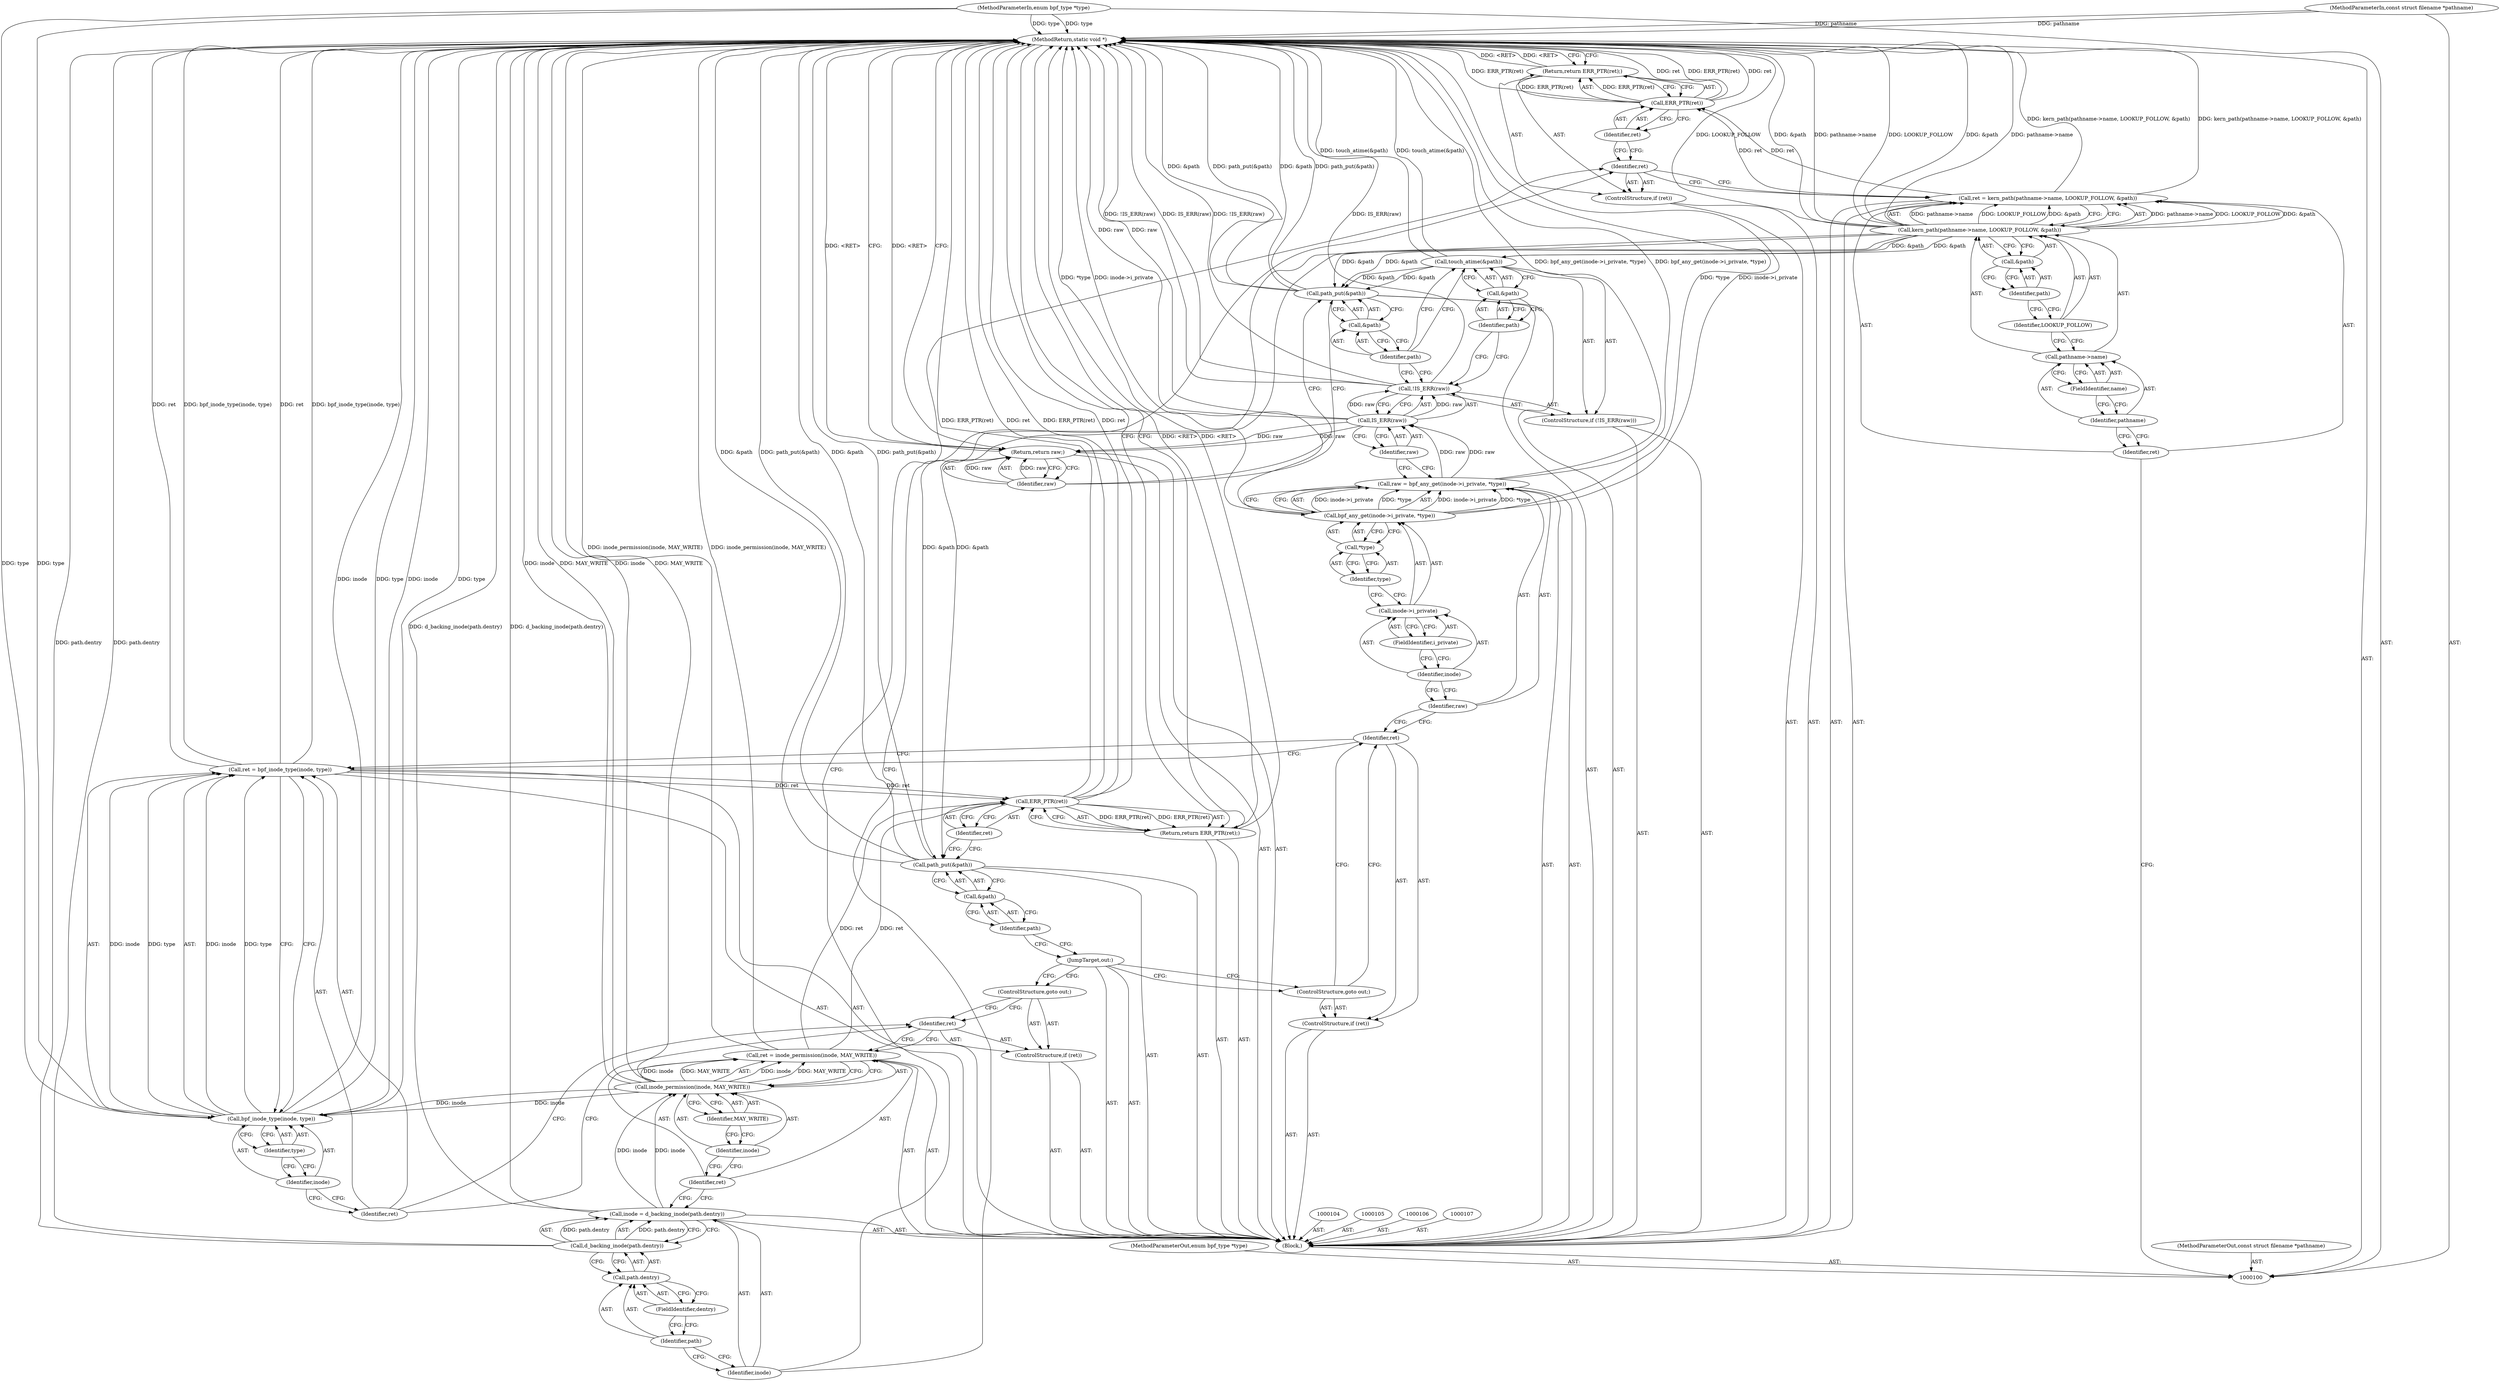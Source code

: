 digraph "0_linux_92117d8443bc5afacc8d5ba82e541946310f106e_0" {
"1000171" [label="(MethodReturn,static void *)"];
"1000101" [label="(MethodParameterIn,const struct filename *pathname)"];
"1000250" [label="(MethodParameterOut,const struct filename *pathname)"];
"1000117" [label="(ControlStructure,if (ret))"];
"1000118" [label="(Identifier,ret)"];
"1000121" [label="(Identifier,ret)"];
"1000119" [label="(Return,return ERR_PTR(ret);)"];
"1000120" [label="(Call,ERR_PTR(ret))"];
"1000122" [label="(Call,inode = d_backing_inode(path.dentry))"];
"1000123" [label="(Identifier,inode)"];
"1000125" [label="(Call,path.dentry)"];
"1000126" [label="(Identifier,path)"];
"1000127" [label="(FieldIdentifier,dentry)"];
"1000124" [label="(Call,d_backing_inode(path.dentry))"];
"1000128" [label="(Call,ret = inode_permission(inode, MAY_WRITE))"];
"1000129" [label="(Identifier,ret)"];
"1000131" [label="(Identifier,inode)"];
"1000132" [label="(Identifier,MAY_WRITE)"];
"1000130" [label="(Call,inode_permission(inode, MAY_WRITE))"];
"1000133" [label="(ControlStructure,if (ret))"];
"1000134" [label="(Identifier,ret)"];
"1000135" [label="(ControlStructure,goto out;)"];
"1000136" [label="(Call,ret = bpf_inode_type(inode, type))"];
"1000137" [label="(Identifier,ret)"];
"1000139" [label="(Identifier,inode)"];
"1000140" [label="(Identifier,type)"];
"1000138" [label="(Call,bpf_inode_type(inode, type))"];
"1000141" [label="(ControlStructure,if (ret))"];
"1000142" [label="(Identifier,ret)"];
"1000102" [label="(MethodParameterIn,enum bpf_type *type)"];
"1000251" [label="(MethodParameterOut,enum bpf_type *type)"];
"1000143" [label="(ControlStructure,goto out;)"];
"1000144" [label="(Call,raw = bpf_any_get(inode->i_private, *type))"];
"1000145" [label="(Identifier,raw)"];
"1000147" [label="(Call,inode->i_private)"];
"1000148" [label="(Identifier,inode)"];
"1000149" [label="(FieldIdentifier,i_private)"];
"1000150" [label="(Call,*type)"];
"1000151" [label="(Identifier,type)"];
"1000146" [label="(Call,bpf_any_get(inode->i_private, *type))"];
"1000152" [label="(ControlStructure,if (!IS_ERR(raw)))"];
"1000155" [label="(Identifier,raw)"];
"1000153" [label="(Call,!IS_ERR(raw))"];
"1000154" [label="(Call,IS_ERR(raw))"];
"1000157" [label="(Call,&path)"];
"1000158" [label="(Identifier,path)"];
"1000156" [label="(Call,touch_atime(&path))"];
"1000160" [label="(Call,&path)"];
"1000161" [label="(Identifier,path)"];
"1000159" [label="(Call,path_put(&path))"];
"1000162" [label="(Return,return raw;)"];
"1000163" [label="(Identifier,raw)"];
"1000164" [label="(JumpTarget,out:)"];
"1000165" [label="(Call,path_put(&path))"];
"1000166" [label="(Call,&path)"];
"1000167" [label="(Identifier,path)"];
"1000103" [label="(Block,)"];
"1000168" [label="(Return,return ERR_PTR(ret);)"];
"1000170" [label="(Identifier,ret)"];
"1000169" [label="(Call,ERR_PTR(ret))"];
"1000108" [label="(Call,ret = kern_path(pathname->name, LOOKUP_FOLLOW, &path))"];
"1000109" [label="(Identifier,ret)"];
"1000111" [label="(Call,pathname->name)"];
"1000112" [label="(Identifier,pathname)"];
"1000113" [label="(FieldIdentifier,name)"];
"1000114" [label="(Identifier,LOOKUP_FOLLOW)"];
"1000115" [label="(Call,&path)"];
"1000116" [label="(Identifier,path)"];
"1000110" [label="(Call,kern_path(pathname->name, LOOKUP_FOLLOW, &path))"];
"1000171" -> "1000100"  [label="AST: "];
"1000171" -> "1000119"  [label="CFG: "];
"1000171" -> "1000162"  [label="CFG: "];
"1000171" -> "1000168"  [label="CFG: "];
"1000168" -> "1000171"  [label="DDG: <RET>"];
"1000119" -> "1000171"  [label="DDG: <RET>"];
"1000162" -> "1000171"  [label="DDG: <RET>"];
"1000159" -> "1000171"  [label="DDG: path_put(&path)"];
"1000159" -> "1000171"  [label="DDG: &path"];
"1000128" -> "1000171"  [label="DDG: inode_permission(inode, MAY_WRITE)"];
"1000124" -> "1000171"  [label="DDG: path.dentry"];
"1000169" -> "1000171"  [label="DDG: ERR_PTR(ret)"];
"1000169" -> "1000171"  [label="DDG: ret"];
"1000153" -> "1000171"  [label="DDG: !IS_ERR(raw)"];
"1000153" -> "1000171"  [label="DDG: IS_ERR(raw)"];
"1000102" -> "1000171"  [label="DDG: type"];
"1000144" -> "1000171"  [label="DDG: bpf_any_get(inode->i_private, *type)"];
"1000136" -> "1000171"  [label="DDG: ret"];
"1000136" -> "1000171"  [label="DDG: bpf_inode_type(inode, type)"];
"1000110" -> "1000171"  [label="DDG: LOOKUP_FOLLOW"];
"1000110" -> "1000171"  [label="DDG: &path"];
"1000110" -> "1000171"  [label="DDG: pathname->name"];
"1000130" -> "1000171"  [label="DDG: MAY_WRITE"];
"1000130" -> "1000171"  [label="DDG: inode"];
"1000138" -> "1000171"  [label="DDG: inode"];
"1000138" -> "1000171"  [label="DDG: type"];
"1000165" -> "1000171"  [label="DDG: &path"];
"1000165" -> "1000171"  [label="DDG: path_put(&path)"];
"1000154" -> "1000171"  [label="DDG: raw"];
"1000120" -> "1000171"  [label="DDG: ret"];
"1000120" -> "1000171"  [label="DDG: ERR_PTR(ret)"];
"1000101" -> "1000171"  [label="DDG: pathname"];
"1000108" -> "1000171"  [label="DDG: kern_path(pathname->name, LOOKUP_FOLLOW, &path)"];
"1000146" -> "1000171"  [label="DDG: *type"];
"1000146" -> "1000171"  [label="DDG: inode->i_private"];
"1000156" -> "1000171"  [label="DDG: touch_atime(&path)"];
"1000122" -> "1000171"  [label="DDG: d_backing_inode(path.dentry)"];
"1000101" -> "1000100"  [label="AST: "];
"1000101" -> "1000171"  [label="DDG: pathname"];
"1000250" -> "1000100"  [label="AST: "];
"1000117" -> "1000103"  [label="AST: "];
"1000118" -> "1000117"  [label="AST: "];
"1000119" -> "1000117"  [label="AST: "];
"1000118" -> "1000117"  [label="AST: "];
"1000118" -> "1000108"  [label="CFG: "];
"1000121" -> "1000118"  [label="CFG: "];
"1000123" -> "1000118"  [label="CFG: "];
"1000121" -> "1000120"  [label="AST: "];
"1000121" -> "1000118"  [label="CFG: "];
"1000120" -> "1000121"  [label="CFG: "];
"1000119" -> "1000117"  [label="AST: "];
"1000119" -> "1000120"  [label="CFG: "];
"1000120" -> "1000119"  [label="AST: "];
"1000171" -> "1000119"  [label="CFG: "];
"1000119" -> "1000171"  [label="DDG: <RET>"];
"1000120" -> "1000119"  [label="DDG: ERR_PTR(ret)"];
"1000120" -> "1000119"  [label="AST: "];
"1000120" -> "1000121"  [label="CFG: "];
"1000121" -> "1000120"  [label="AST: "];
"1000119" -> "1000120"  [label="CFG: "];
"1000120" -> "1000171"  [label="DDG: ret"];
"1000120" -> "1000171"  [label="DDG: ERR_PTR(ret)"];
"1000120" -> "1000119"  [label="DDG: ERR_PTR(ret)"];
"1000108" -> "1000120"  [label="DDG: ret"];
"1000122" -> "1000103"  [label="AST: "];
"1000122" -> "1000124"  [label="CFG: "];
"1000123" -> "1000122"  [label="AST: "];
"1000124" -> "1000122"  [label="AST: "];
"1000129" -> "1000122"  [label="CFG: "];
"1000122" -> "1000171"  [label="DDG: d_backing_inode(path.dentry)"];
"1000124" -> "1000122"  [label="DDG: path.dentry"];
"1000122" -> "1000130"  [label="DDG: inode"];
"1000123" -> "1000122"  [label="AST: "];
"1000123" -> "1000118"  [label="CFG: "];
"1000126" -> "1000123"  [label="CFG: "];
"1000125" -> "1000124"  [label="AST: "];
"1000125" -> "1000127"  [label="CFG: "];
"1000126" -> "1000125"  [label="AST: "];
"1000127" -> "1000125"  [label="AST: "];
"1000124" -> "1000125"  [label="CFG: "];
"1000126" -> "1000125"  [label="AST: "];
"1000126" -> "1000123"  [label="CFG: "];
"1000127" -> "1000126"  [label="CFG: "];
"1000127" -> "1000125"  [label="AST: "];
"1000127" -> "1000126"  [label="CFG: "];
"1000125" -> "1000127"  [label="CFG: "];
"1000124" -> "1000122"  [label="AST: "];
"1000124" -> "1000125"  [label="CFG: "];
"1000125" -> "1000124"  [label="AST: "];
"1000122" -> "1000124"  [label="CFG: "];
"1000124" -> "1000171"  [label="DDG: path.dentry"];
"1000124" -> "1000122"  [label="DDG: path.dentry"];
"1000128" -> "1000103"  [label="AST: "];
"1000128" -> "1000130"  [label="CFG: "];
"1000129" -> "1000128"  [label="AST: "];
"1000130" -> "1000128"  [label="AST: "];
"1000134" -> "1000128"  [label="CFG: "];
"1000128" -> "1000171"  [label="DDG: inode_permission(inode, MAY_WRITE)"];
"1000130" -> "1000128"  [label="DDG: inode"];
"1000130" -> "1000128"  [label="DDG: MAY_WRITE"];
"1000128" -> "1000169"  [label="DDG: ret"];
"1000129" -> "1000128"  [label="AST: "];
"1000129" -> "1000122"  [label="CFG: "];
"1000131" -> "1000129"  [label="CFG: "];
"1000131" -> "1000130"  [label="AST: "];
"1000131" -> "1000129"  [label="CFG: "];
"1000132" -> "1000131"  [label="CFG: "];
"1000132" -> "1000130"  [label="AST: "];
"1000132" -> "1000131"  [label="CFG: "];
"1000130" -> "1000132"  [label="CFG: "];
"1000130" -> "1000128"  [label="AST: "];
"1000130" -> "1000132"  [label="CFG: "];
"1000131" -> "1000130"  [label="AST: "];
"1000132" -> "1000130"  [label="AST: "];
"1000128" -> "1000130"  [label="CFG: "];
"1000130" -> "1000171"  [label="DDG: MAY_WRITE"];
"1000130" -> "1000171"  [label="DDG: inode"];
"1000130" -> "1000128"  [label="DDG: inode"];
"1000130" -> "1000128"  [label="DDG: MAY_WRITE"];
"1000122" -> "1000130"  [label="DDG: inode"];
"1000130" -> "1000138"  [label="DDG: inode"];
"1000133" -> "1000103"  [label="AST: "];
"1000134" -> "1000133"  [label="AST: "];
"1000135" -> "1000133"  [label="AST: "];
"1000134" -> "1000133"  [label="AST: "];
"1000134" -> "1000128"  [label="CFG: "];
"1000135" -> "1000134"  [label="CFG: "];
"1000137" -> "1000134"  [label="CFG: "];
"1000135" -> "1000133"  [label="AST: "];
"1000135" -> "1000134"  [label="CFG: "];
"1000164" -> "1000135"  [label="CFG: "];
"1000136" -> "1000103"  [label="AST: "];
"1000136" -> "1000138"  [label="CFG: "];
"1000137" -> "1000136"  [label="AST: "];
"1000138" -> "1000136"  [label="AST: "];
"1000142" -> "1000136"  [label="CFG: "];
"1000136" -> "1000171"  [label="DDG: ret"];
"1000136" -> "1000171"  [label="DDG: bpf_inode_type(inode, type)"];
"1000138" -> "1000136"  [label="DDG: inode"];
"1000138" -> "1000136"  [label="DDG: type"];
"1000136" -> "1000169"  [label="DDG: ret"];
"1000137" -> "1000136"  [label="AST: "];
"1000137" -> "1000134"  [label="CFG: "];
"1000139" -> "1000137"  [label="CFG: "];
"1000139" -> "1000138"  [label="AST: "];
"1000139" -> "1000137"  [label="CFG: "];
"1000140" -> "1000139"  [label="CFG: "];
"1000140" -> "1000138"  [label="AST: "];
"1000140" -> "1000139"  [label="CFG: "];
"1000138" -> "1000140"  [label="CFG: "];
"1000138" -> "1000136"  [label="AST: "];
"1000138" -> "1000140"  [label="CFG: "];
"1000139" -> "1000138"  [label="AST: "];
"1000140" -> "1000138"  [label="AST: "];
"1000136" -> "1000138"  [label="CFG: "];
"1000138" -> "1000171"  [label="DDG: inode"];
"1000138" -> "1000171"  [label="DDG: type"];
"1000138" -> "1000136"  [label="DDG: inode"];
"1000138" -> "1000136"  [label="DDG: type"];
"1000130" -> "1000138"  [label="DDG: inode"];
"1000102" -> "1000138"  [label="DDG: type"];
"1000141" -> "1000103"  [label="AST: "];
"1000142" -> "1000141"  [label="AST: "];
"1000143" -> "1000141"  [label="AST: "];
"1000142" -> "1000141"  [label="AST: "];
"1000142" -> "1000136"  [label="CFG: "];
"1000143" -> "1000142"  [label="CFG: "];
"1000145" -> "1000142"  [label="CFG: "];
"1000102" -> "1000100"  [label="AST: "];
"1000102" -> "1000171"  [label="DDG: type"];
"1000102" -> "1000138"  [label="DDG: type"];
"1000251" -> "1000100"  [label="AST: "];
"1000143" -> "1000141"  [label="AST: "];
"1000143" -> "1000142"  [label="CFG: "];
"1000164" -> "1000143"  [label="CFG: "];
"1000144" -> "1000103"  [label="AST: "];
"1000144" -> "1000146"  [label="CFG: "];
"1000145" -> "1000144"  [label="AST: "];
"1000146" -> "1000144"  [label="AST: "];
"1000155" -> "1000144"  [label="CFG: "];
"1000144" -> "1000171"  [label="DDG: bpf_any_get(inode->i_private, *type)"];
"1000146" -> "1000144"  [label="DDG: inode->i_private"];
"1000146" -> "1000144"  [label="DDG: *type"];
"1000144" -> "1000154"  [label="DDG: raw"];
"1000145" -> "1000144"  [label="AST: "];
"1000145" -> "1000142"  [label="CFG: "];
"1000148" -> "1000145"  [label="CFG: "];
"1000147" -> "1000146"  [label="AST: "];
"1000147" -> "1000149"  [label="CFG: "];
"1000148" -> "1000147"  [label="AST: "];
"1000149" -> "1000147"  [label="AST: "];
"1000151" -> "1000147"  [label="CFG: "];
"1000148" -> "1000147"  [label="AST: "];
"1000148" -> "1000145"  [label="CFG: "];
"1000149" -> "1000148"  [label="CFG: "];
"1000149" -> "1000147"  [label="AST: "];
"1000149" -> "1000148"  [label="CFG: "];
"1000147" -> "1000149"  [label="CFG: "];
"1000150" -> "1000146"  [label="AST: "];
"1000150" -> "1000151"  [label="CFG: "];
"1000151" -> "1000150"  [label="AST: "];
"1000146" -> "1000150"  [label="CFG: "];
"1000151" -> "1000150"  [label="AST: "];
"1000151" -> "1000147"  [label="CFG: "];
"1000150" -> "1000151"  [label="CFG: "];
"1000146" -> "1000144"  [label="AST: "];
"1000146" -> "1000150"  [label="CFG: "];
"1000147" -> "1000146"  [label="AST: "];
"1000150" -> "1000146"  [label="AST: "];
"1000144" -> "1000146"  [label="CFG: "];
"1000146" -> "1000171"  [label="DDG: *type"];
"1000146" -> "1000171"  [label="DDG: inode->i_private"];
"1000146" -> "1000144"  [label="DDG: inode->i_private"];
"1000146" -> "1000144"  [label="DDG: *type"];
"1000152" -> "1000103"  [label="AST: "];
"1000153" -> "1000152"  [label="AST: "];
"1000156" -> "1000152"  [label="AST: "];
"1000155" -> "1000154"  [label="AST: "];
"1000155" -> "1000144"  [label="CFG: "];
"1000154" -> "1000155"  [label="CFG: "];
"1000153" -> "1000152"  [label="AST: "];
"1000153" -> "1000154"  [label="CFG: "];
"1000154" -> "1000153"  [label="AST: "];
"1000158" -> "1000153"  [label="CFG: "];
"1000161" -> "1000153"  [label="CFG: "];
"1000153" -> "1000171"  [label="DDG: !IS_ERR(raw)"];
"1000153" -> "1000171"  [label="DDG: IS_ERR(raw)"];
"1000154" -> "1000153"  [label="DDG: raw"];
"1000154" -> "1000153"  [label="AST: "];
"1000154" -> "1000155"  [label="CFG: "];
"1000155" -> "1000154"  [label="AST: "];
"1000153" -> "1000154"  [label="CFG: "];
"1000154" -> "1000171"  [label="DDG: raw"];
"1000154" -> "1000153"  [label="DDG: raw"];
"1000144" -> "1000154"  [label="DDG: raw"];
"1000154" -> "1000162"  [label="DDG: raw"];
"1000157" -> "1000156"  [label="AST: "];
"1000157" -> "1000158"  [label="CFG: "];
"1000158" -> "1000157"  [label="AST: "];
"1000156" -> "1000157"  [label="CFG: "];
"1000158" -> "1000157"  [label="AST: "];
"1000158" -> "1000153"  [label="CFG: "];
"1000157" -> "1000158"  [label="CFG: "];
"1000156" -> "1000152"  [label="AST: "];
"1000156" -> "1000157"  [label="CFG: "];
"1000157" -> "1000156"  [label="AST: "];
"1000161" -> "1000156"  [label="CFG: "];
"1000156" -> "1000171"  [label="DDG: touch_atime(&path)"];
"1000110" -> "1000156"  [label="DDG: &path"];
"1000156" -> "1000159"  [label="DDG: &path"];
"1000160" -> "1000159"  [label="AST: "];
"1000160" -> "1000161"  [label="CFG: "];
"1000161" -> "1000160"  [label="AST: "];
"1000159" -> "1000160"  [label="CFG: "];
"1000161" -> "1000160"  [label="AST: "];
"1000161" -> "1000156"  [label="CFG: "];
"1000161" -> "1000153"  [label="CFG: "];
"1000160" -> "1000161"  [label="CFG: "];
"1000159" -> "1000103"  [label="AST: "];
"1000159" -> "1000160"  [label="CFG: "];
"1000160" -> "1000159"  [label="AST: "];
"1000163" -> "1000159"  [label="CFG: "];
"1000159" -> "1000171"  [label="DDG: path_put(&path)"];
"1000159" -> "1000171"  [label="DDG: &path"];
"1000156" -> "1000159"  [label="DDG: &path"];
"1000110" -> "1000159"  [label="DDG: &path"];
"1000162" -> "1000103"  [label="AST: "];
"1000162" -> "1000163"  [label="CFG: "];
"1000163" -> "1000162"  [label="AST: "];
"1000171" -> "1000162"  [label="CFG: "];
"1000162" -> "1000171"  [label="DDG: <RET>"];
"1000163" -> "1000162"  [label="DDG: raw"];
"1000154" -> "1000162"  [label="DDG: raw"];
"1000163" -> "1000162"  [label="AST: "];
"1000163" -> "1000159"  [label="CFG: "];
"1000162" -> "1000163"  [label="CFG: "];
"1000163" -> "1000162"  [label="DDG: raw"];
"1000164" -> "1000103"  [label="AST: "];
"1000164" -> "1000135"  [label="CFG: "];
"1000164" -> "1000143"  [label="CFG: "];
"1000167" -> "1000164"  [label="CFG: "];
"1000165" -> "1000103"  [label="AST: "];
"1000165" -> "1000166"  [label="CFG: "];
"1000166" -> "1000165"  [label="AST: "];
"1000170" -> "1000165"  [label="CFG: "];
"1000165" -> "1000171"  [label="DDG: &path"];
"1000165" -> "1000171"  [label="DDG: path_put(&path)"];
"1000110" -> "1000165"  [label="DDG: &path"];
"1000166" -> "1000165"  [label="AST: "];
"1000166" -> "1000167"  [label="CFG: "];
"1000167" -> "1000166"  [label="AST: "];
"1000165" -> "1000166"  [label="CFG: "];
"1000167" -> "1000166"  [label="AST: "];
"1000167" -> "1000164"  [label="CFG: "];
"1000166" -> "1000167"  [label="CFG: "];
"1000103" -> "1000100"  [label="AST: "];
"1000104" -> "1000103"  [label="AST: "];
"1000105" -> "1000103"  [label="AST: "];
"1000106" -> "1000103"  [label="AST: "];
"1000107" -> "1000103"  [label="AST: "];
"1000108" -> "1000103"  [label="AST: "];
"1000117" -> "1000103"  [label="AST: "];
"1000122" -> "1000103"  [label="AST: "];
"1000128" -> "1000103"  [label="AST: "];
"1000133" -> "1000103"  [label="AST: "];
"1000136" -> "1000103"  [label="AST: "];
"1000141" -> "1000103"  [label="AST: "];
"1000144" -> "1000103"  [label="AST: "];
"1000152" -> "1000103"  [label="AST: "];
"1000159" -> "1000103"  [label="AST: "];
"1000162" -> "1000103"  [label="AST: "];
"1000164" -> "1000103"  [label="AST: "];
"1000165" -> "1000103"  [label="AST: "];
"1000168" -> "1000103"  [label="AST: "];
"1000168" -> "1000103"  [label="AST: "];
"1000168" -> "1000169"  [label="CFG: "];
"1000169" -> "1000168"  [label="AST: "];
"1000171" -> "1000168"  [label="CFG: "];
"1000168" -> "1000171"  [label="DDG: <RET>"];
"1000169" -> "1000168"  [label="DDG: ERR_PTR(ret)"];
"1000170" -> "1000169"  [label="AST: "];
"1000170" -> "1000165"  [label="CFG: "];
"1000169" -> "1000170"  [label="CFG: "];
"1000169" -> "1000168"  [label="AST: "];
"1000169" -> "1000170"  [label="CFG: "];
"1000170" -> "1000169"  [label="AST: "];
"1000168" -> "1000169"  [label="CFG: "];
"1000169" -> "1000171"  [label="DDG: ERR_PTR(ret)"];
"1000169" -> "1000171"  [label="DDG: ret"];
"1000169" -> "1000168"  [label="DDG: ERR_PTR(ret)"];
"1000128" -> "1000169"  [label="DDG: ret"];
"1000136" -> "1000169"  [label="DDG: ret"];
"1000108" -> "1000103"  [label="AST: "];
"1000108" -> "1000110"  [label="CFG: "];
"1000109" -> "1000108"  [label="AST: "];
"1000110" -> "1000108"  [label="AST: "];
"1000118" -> "1000108"  [label="CFG: "];
"1000108" -> "1000171"  [label="DDG: kern_path(pathname->name, LOOKUP_FOLLOW, &path)"];
"1000110" -> "1000108"  [label="DDG: pathname->name"];
"1000110" -> "1000108"  [label="DDG: LOOKUP_FOLLOW"];
"1000110" -> "1000108"  [label="DDG: &path"];
"1000108" -> "1000120"  [label="DDG: ret"];
"1000109" -> "1000108"  [label="AST: "];
"1000109" -> "1000100"  [label="CFG: "];
"1000112" -> "1000109"  [label="CFG: "];
"1000111" -> "1000110"  [label="AST: "];
"1000111" -> "1000113"  [label="CFG: "];
"1000112" -> "1000111"  [label="AST: "];
"1000113" -> "1000111"  [label="AST: "];
"1000114" -> "1000111"  [label="CFG: "];
"1000112" -> "1000111"  [label="AST: "];
"1000112" -> "1000109"  [label="CFG: "];
"1000113" -> "1000112"  [label="CFG: "];
"1000113" -> "1000111"  [label="AST: "];
"1000113" -> "1000112"  [label="CFG: "];
"1000111" -> "1000113"  [label="CFG: "];
"1000114" -> "1000110"  [label="AST: "];
"1000114" -> "1000111"  [label="CFG: "];
"1000116" -> "1000114"  [label="CFG: "];
"1000115" -> "1000110"  [label="AST: "];
"1000115" -> "1000116"  [label="CFG: "];
"1000116" -> "1000115"  [label="AST: "];
"1000110" -> "1000115"  [label="CFG: "];
"1000116" -> "1000115"  [label="AST: "];
"1000116" -> "1000114"  [label="CFG: "];
"1000115" -> "1000116"  [label="CFG: "];
"1000110" -> "1000108"  [label="AST: "];
"1000110" -> "1000115"  [label="CFG: "];
"1000111" -> "1000110"  [label="AST: "];
"1000114" -> "1000110"  [label="AST: "];
"1000115" -> "1000110"  [label="AST: "];
"1000108" -> "1000110"  [label="CFG: "];
"1000110" -> "1000171"  [label="DDG: LOOKUP_FOLLOW"];
"1000110" -> "1000171"  [label="DDG: &path"];
"1000110" -> "1000171"  [label="DDG: pathname->name"];
"1000110" -> "1000108"  [label="DDG: pathname->name"];
"1000110" -> "1000108"  [label="DDG: LOOKUP_FOLLOW"];
"1000110" -> "1000108"  [label="DDG: &path"];
"1000110" -> "1000156"  [label="DDG: &path"];
"1000110" -> "1000159"  [label="DDG: &path"];
"1000110" -> "1000165"  [label="DDG: &path"];
}
